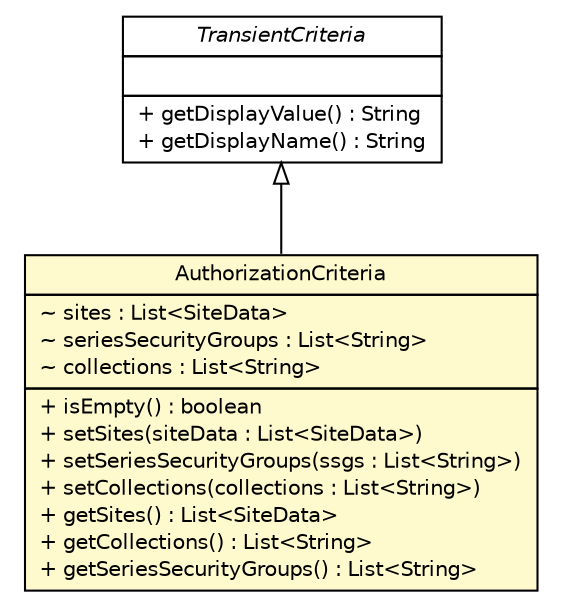 #!/usr/local/bin/dot
#
# Class diagram 
# Generated by UmlGraph version 4.8 (http://www.spinellis.gr/sw/umlgraph)
#

digraph G {
	edge [fontname="Helvetica",fontsize=10,labelfontname="Helvetica",labelfontsize=10];
	node [fontname="Helvetica",fontsize=10,shape=plaintext];
	// gov.nih.nci.ncia.criteria.AuthorizationCriteria
	c8864 [label=<<table border="0" cellborder="1" cellspacing="0" cellpadding="2" port="p" bgcolor="lemonChiffon" href="./AuthorizationCriteria.html">
		<tr><td><table border="0" cellspacing="0" cellpadding="1">
			<tr><td> AuthorizationCriteria </td></tr>
		</table></td></tr>
		<tr><td><table border="0" cellspacing="0" cellpadding="1">
			<tr><td align="left"> ~ sites : List&lt;SiteData&gt; </td></tr>
			<tr><td align="left"> ~ seriesSecurityGroups : List&lt;String&gt; </td></tr>
			<tr><td align="left"> ~ collections : List&lt;String&gt; </td></tr>
		</table></td></tr>
		<tr><td><table border="0" cellspacing="0" cellpadding="1">
			<tr><td align="left"> + isEmpty() : boolean </td></tr>
			<tr><td align="left"> + setSites(siteData : List&lt;SiteData&gt;) </td></tr>
			<tr><td align="left"> + setSeriesSecurityGroups(ssgs : List&lt;String&gt;) </td></tr>
			<tr><td align="left"> + setCollections(collections : List&lt;String&gt;) </td></tr>
			<tr><td align="left"> + getSites() : List&lt;SiteData&gt; </td></tr>
			<tr><td align="left"> + getCollections() : List&lt;String&gt; </td></tr>
			<tr><td align="left"> + getSeriesSecurityGroups() : List&lt;String&gt; </td></tr>
		</table></td></tr>
		</table>>, fontname="Helvetica", fontcolor="black", fontsize=10.0];
	//gov.nih.nci.ncia.criteria.AuthorizationCriteria extends gov.nih.nci.ncia.criteria.TransientCriteria
	c9108:p -> c8864:p [dir=back,arrowtail=empty];
	// gov.nih.nci.ncia.criteria.TransientCriteria
	c9108 [label=<<table border="0" cellborder="1" cellspacing="0" cellpadding="2" port="p" href="http://java.sun.com/j2se/1.4.2/docs/api/gov/nih/nci/ncia/criteria/TransientCriteria.html">
		<tr><td><table border="0" cellspacing="0" cellpadding="1">
			<tr><td><font face="Helvetica-Oblique"> TransientCriteria </font></td></tr>
		</table></td></tr>
		<tr><td><table border="0" cellspacing="0" cellpadding="1">
			<tr><td align="left">  </td></tr>
		</table></td></tr>
		<tr><td><table border="0" cellspacing="0" cellpadding="1">
			<tr><td align="left"> + getDisplayValue() : String </td></tr>
			<tr><td align="left"> + getDisplayName() : String </td></tr>
		</table></td></tr>
		</table>>, fontname="Helvetica", fontcolor="black", fontsize=10.0];
}

